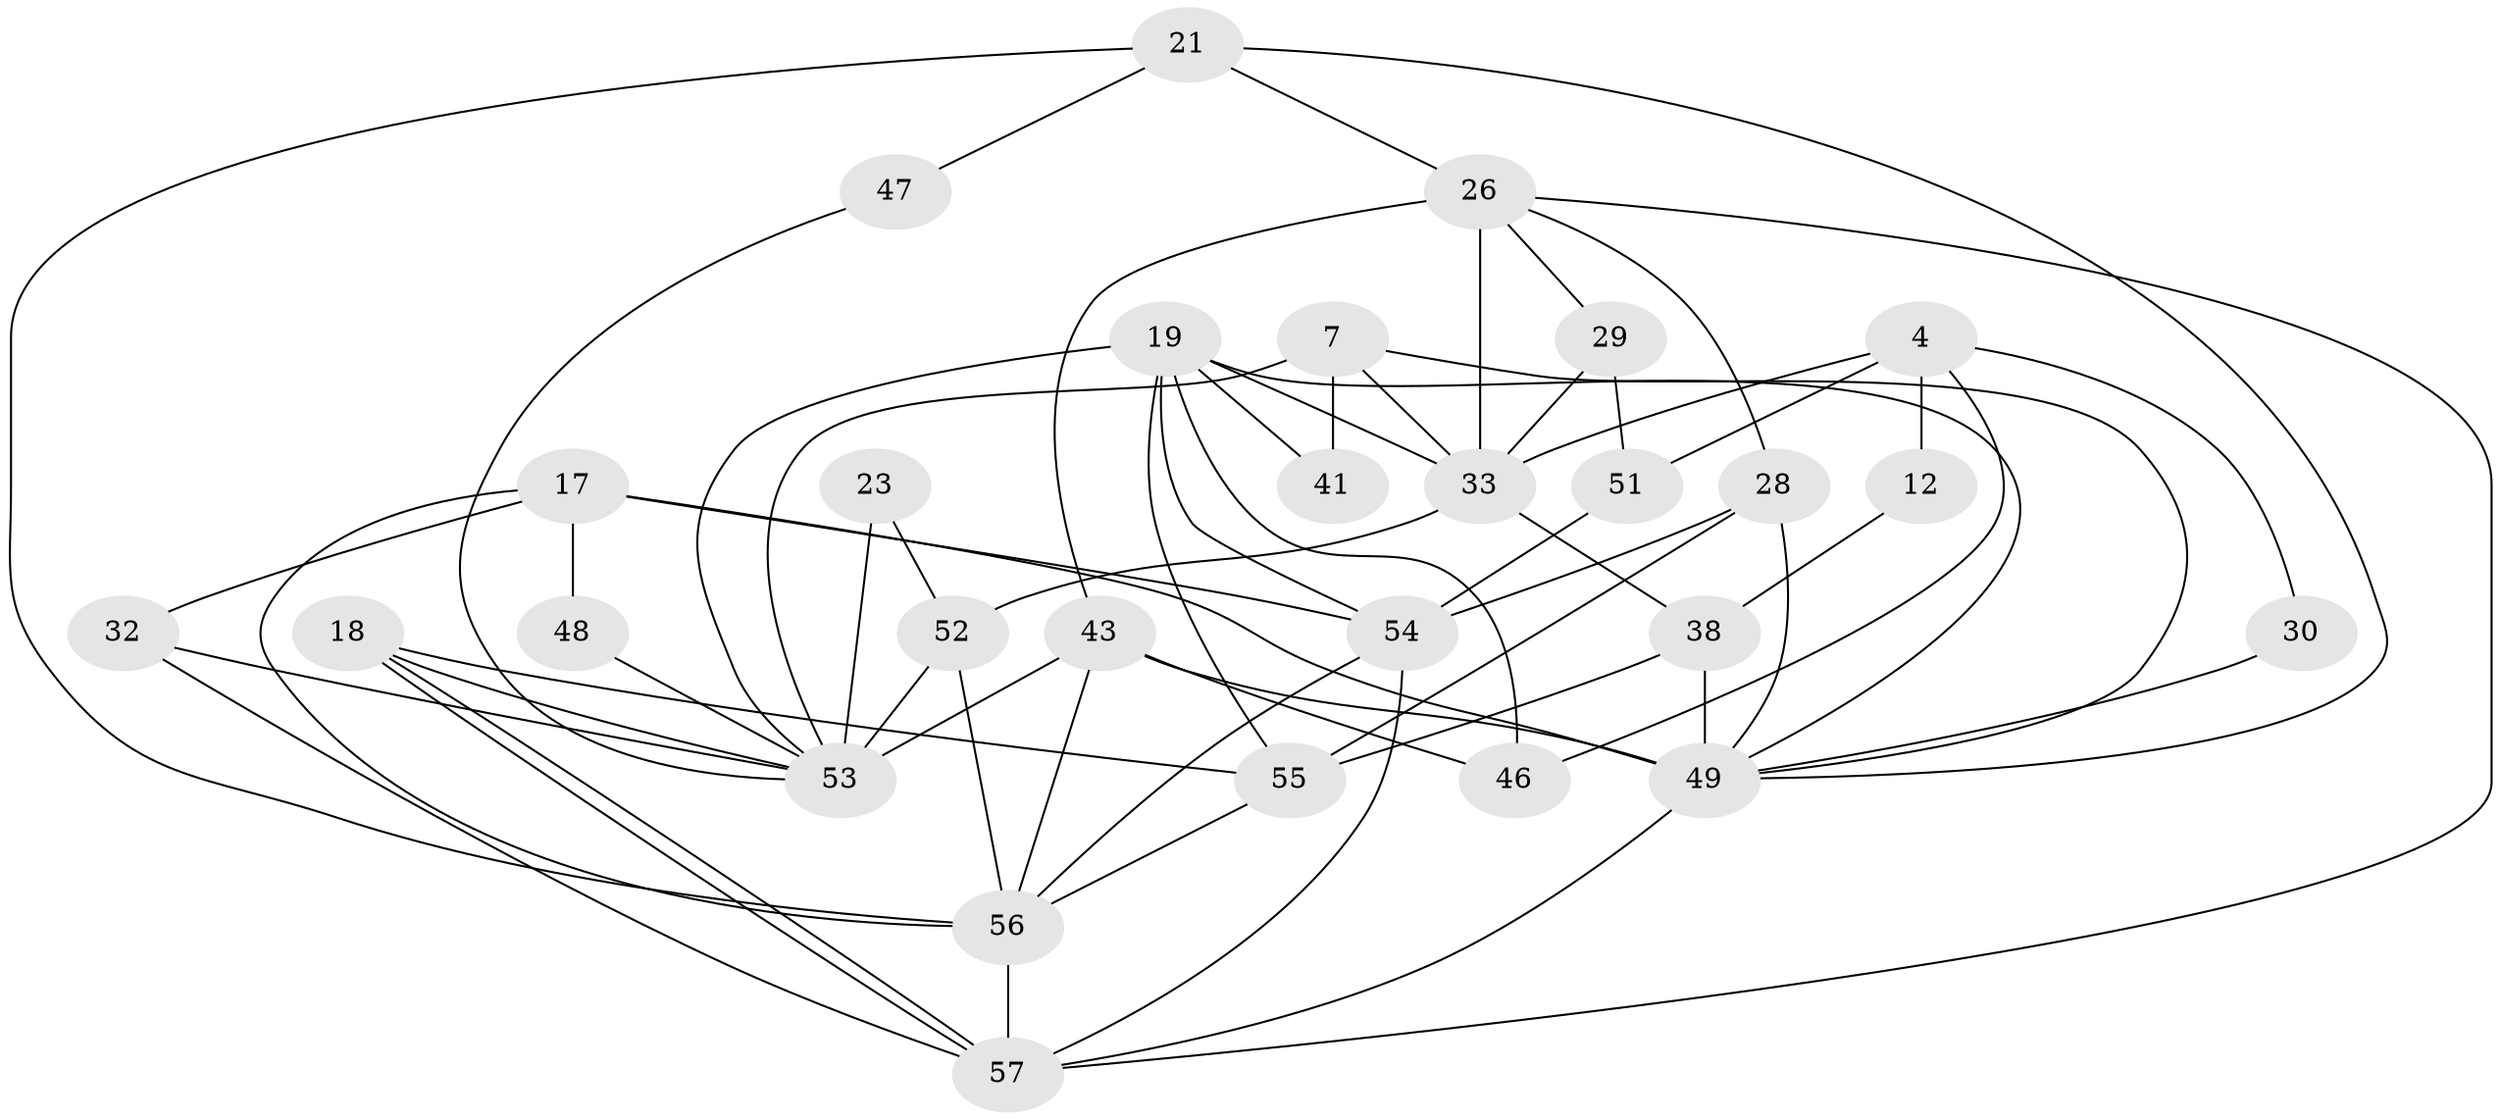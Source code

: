 // original degree distribution, {6: 0.12280701754385964, 5: 0.14035087719298245, 4: 0.24561403508771928, 3: 0.2982456140350877, 2: 0.14035087719298245, 7: 0.017543859649122806, 8: 0.03508771929824561}
// Generated by graph-tools (version 1.1) at 2025/52/03/09/25 04:52:08]
// undirected, 28 vertices, 63 edges
graph export_dot {
graph [start="1"]
  node [color=gray90,style=filled];
  4;
  7;
  12;
  17 [super="+2"];
  18;
  19 [super="+3+15"];
  21 [super="+14"];
  23;
  26 [super="+24"];
  28;
  29 [super="+22"];
  30;
  32 [super="+31"];
  33 [super="+13"];
  38 [super="+27"];
  41;
  43 [super="+36"];
  46;
  47;
  48;
  49 [super="+1+40+37"];
  51;
  52 [super="+11+45"];
  53 [super="+25+10"];
  54 [super="+20+39"];
  55 [super="+50"];
  56 [super="+16+35+44"];
  57 [super="+42"];
  4 -- 46;
  4 -- 12;
  4 -- 30;
  4 -- 51;
  4 -- 33;
  7 -- 41;
  7 -- 49;
  7 -- 53 [weight=2];
  7 -- 33;
  12 -- 38;
  17 -- 54 [weight=3];
  17 -- 32;
  17 -- 48;
  17 -- 49;
  17 -- 56;
  18 -- 57;
  18 -- 57;
  18 -- 53;
  18 -- 55;
  19 -- 41;
  19 -- 54 [weight=2];
  19 -- 33;
  19 -- 53;
  19 -- 55;
  19 -- 49;
  19 -- 46;
  21 -- 26 [weight=2];
  21 -- 47;
  21 -- 49;
  21 -- 56 [weight=2];
  23 -- 53 [weight=2];
  23 -- 52;
  26 -- 43 [weight=2];
  26 -- 33;
  26 -- 57 [weight=2];
  26 -- 28;
  26 -- 29;
  28 -- 54;
  28 -- 49;
  28 -- 55;
  29 -- 33;
  29 -- 51 [weight=2];
  30 -- 49;
  32 -- 57 [weight=2];
  32 -- 53;
  33 -- 38 [weight=2];
  33 -- 52;
  38 -- 49 [weight=2];
  38 -- 55;
  43 -- 46 [weight=2];
  43 -- 49 [weight=3];
  43 -- 53 [weight=5];
  43 -- 56 [weight=2];
  47 -- 53;
  48 -- 53;
  49 -- 57;
  51 -- 54 [weight=2];
  52 -- 56;
  52 -- 53;
  54 -- 57;
  54 -- 56;
  55 -- 56;
  56 -- 57;
}
